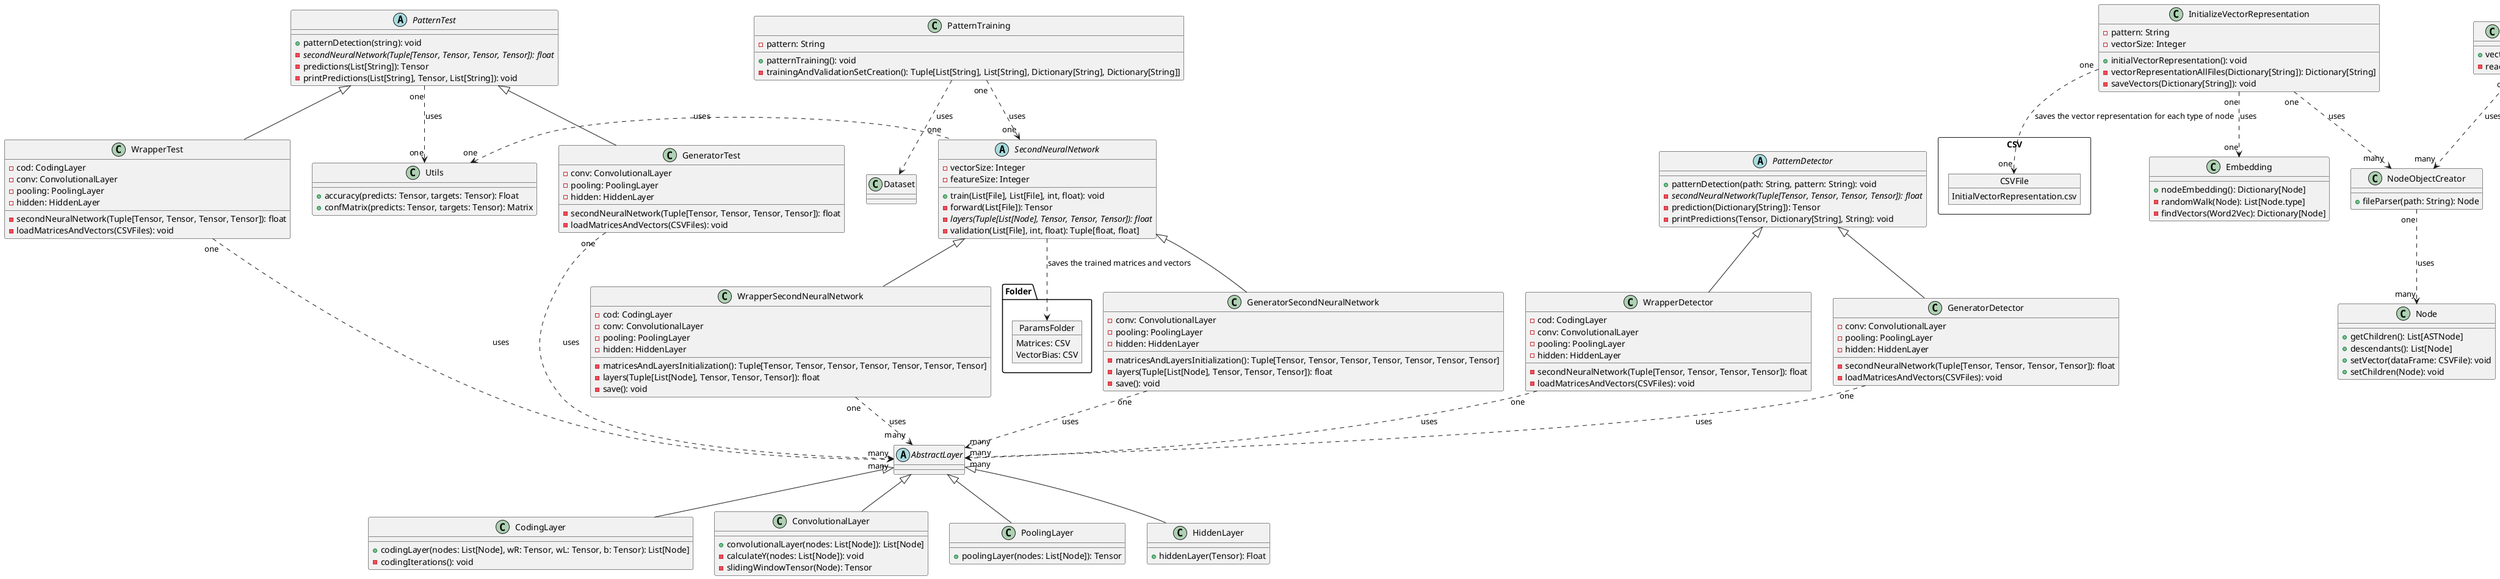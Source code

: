 @startuml TBCNN-model

' Initial Vector Representation

class InitializeVectorRepresentation {
    - pattern: String
    - vectorSize: Integer
    + initialVectorRepresentation(): void
    - vectorRepresentationAllFiles(Dictionary[String]): Dictionary[String]
    - saveVectors(Dictionary[String]): void
}


class Embedding {
    + nodeEmbedding(): Dictionary[Node]
    - randomWalk(Node): List[Node.type]
    - findVectors(Word2Vec): Dictionary[Node]
}

class Node {

    + getChildren(): List[ASTNode]
    + descendants(): List[Node]
    + setVector(dataFrame: CSVFile): void
    + setChildren(Node): void
}


class NodeObjectCreator {
    + fileParser(path: String): Node
}

package CSV <<Rectangle>> {
    object CSVFile {
        InitialVectorRepresentation.csv
    }
}


InitializeVectorRepresentation "one" ..> "one" Embedding : uses
InitializeVectorRepresentation "one" ..> "many" NodeObjectCreator : uses
NodeObjectCreator "one"..> "many" Node : uses

InitializeVectorRepresentation "one" ..> "one" CSVFile: saves the vector representation for each type of node


' Vector Representation

class VectorRepresentation {
    + vectorRepresentation(): void
    - readFolderDataSet(): String
}


class FirstNeuralNetwork {
    - MatrixWl: Tensor
    - MatrixWr: Tensor
    - VectorB: Tensor
    - nodes: List[Nodes]
    + train(): Tuple[List[Node], Tensor, Tensor, Tensor]
    - training_iterations(): Integer
}


package Vector <<Folder>> {
    object txtFile {
        fileName.txt
    }
}


VectorRepresentation "one" ..> "many" FirstNeuralNetwork : uses
VectorRepresentation "one" ..> "many" NodeObjectCreator : uses

FirstNeuralNetwork "one" ..> "one" txtFile: saves the vector representation for a data file


' Pattern training

class PatternTraining {
    - pattern: String
    + patternTraining(): void
    - trainingAndValidationSetCreation(): Tuple[List[String], List[String], Dictionary[String], Dictionary[String]]
}


' Layers
class CodingLayer extends AbstractLayer{
    + codingLayer(nodes: List[Node], wR: Tensor, wL: Tensor, b: Tensor): List[Node]
    - codingIterations(): void
}

class ConvolutionalLayer extends AbstractLayer{
    + convolutionalLayer(nodes: List[Node]): List[Node]
    - calculateY(nodes: List[Node]): void
    - slidingWindowTensor(Node): Tensor
}


class PoolingLayer extends AbstractLayer{
    + poolingLayer(nodes: List[Node]): Tensor
}

class HiddenLayer extends AbstractLayer{
    + hiddenLayer(Tensor): Float
}

abstract class AbstractLayer {
}
'Second Neural Network

abstract class SecondNeuralNetwork {
    - vectorSize: Integer
    - featureSize: Integer 
    + train(List[File], List[File], int, float): void
    - forward(List[File]): Tensor
    - {abstract} layers(Tuple[List[Node], Tensor, Tensor, Tensor]): float
    - validation(List[File], int, float): Tuple[float, float]
}

class GeneratorSecondNeuralNetwork extends SecondNeuralNetwork {
    - conv: ConvolutionalLayer
    - pooling: PoolingLayer
    - hidden: HiddenLayer
    - matricesAndLayersInitialization(): Tuple[Tensor, Tensor, Tensor, Tensor, Tensor, Tensor, Tensor]
    - layers(Tuple[List[Node], Tensor, Tensor, Tensor]): float
    - save(): void
}

class WrapperSecondNeuralNetwork extends SecondNeuralNetwork {
    - cod: CodingLayer
    - conv: ConvolutionalLayer
    - pooling: PoolingLayer
    - hidden: HiddenLayer
    - matricesAndLayersInitialization(): Tuple[Tensor, Tensor, Tensor, Tensor, Tensor, Tensor, Tensor]
    - layers(Tuple[List[Node], Tensor, Tensor, Tensor]): float
    - save(): void
}

class Dataset {

}

package Folder <<Folder>> {
    object ParamsFolder{
        Matrices: CSV
        VectorBias: CSV
    }
}


class Utils{
    + accuracy(predicts: Tensor, targets: Tensor): Float
    + confMatrix(predicts: Tensor, targets: Tensor): Matrix
}


PatternTraining "one" ..> "one" SecondNeuralNetwork : uses
PatternTraining ..> Dataset : uses
SecondNeuralNetwork "one" .left.> "one" Utils : uses

GeneratorSecondNeuralNetwork "one"..> "many" AbstractLayer: uses
WrapperSecondNeuralNetwork "one"..> "many" AbstractLayer: uses

SecondNeuralNetwork ..>  ParamsFolder: saves the trained matrices and vectors


' Pattern detector

abstract class PatternDetector {
    + patternDetection(path: String, pattern: String): void
    - {abstract} secondNeuralNetwork(Tuple[Tensor, Tensor, Tensor, Tensor]): float
    - prediction(Dictionary[String]): Tensor
    - printPredictions(Tensor, Dictionary[String], String): void
}


'Test
class GeneratorDetector extends PatternDetector {
    - conv: ConvolutionalLayer
    - pooling: PoolingLayer
    - hidden: HiddenLayer
    - secondNeuralNetwork(Tuple[Tensor, Tensor, Tensor, Tensor]): float
    - loadMatricesAndVectors(CSVFiles): void
}

class WrapperDetector extends PatternDetector {
    - cod: CodingLayer
    - conv: ConvolutionalLayer
    - pooling: PoolingLayer
    - hidden: HiddenLayer
    - secondNeuralNetwork(Tuple[Tensor, Tensor, Tensor, Tensor]): float
    - loadMatricesAndVectors(CSVFiles): void
}



GeneratorDetector "one"..> "many" AbstractLayer: uses
WrapperDetector "one"..> "many" AbstractLayer: uses


' pattern test

abstract class PatternTest {
    + patternDetection(string): void
    - {abstract} secondNeuralNetwork(Tuple[Tensor, Tensor, Tensor, Tensor]): float
    - predictions(List[String]): Tensor
    - printPredictions(List[String], Tensor, List[String]): void
}


'Test
class GeneratorTest extends PatternTest {
    - conv: ConvolutionalLayer
    - pooling: PoolingLayer
    - hidden: HiddenLayer
    - secondNeuralNetwork(Tuple[Tensor, Tensor, Tensor, Tensor]): float
    - loadMatricesAndVectors(CSVFiles): void
}

class WrapperTest extends PatternTest {
    - cod: CodingLayer
    - conv: ConvolutionalLayer
    - pooling: PoolingLayer
    - hidden: HiddenLayer
    - secondNeuralNetwork(Tuple[Tensor, Tensor, Tensor, Tensor]): float
    - loadMatricesAndVectors(CSVFiles): void
}


PatternTest "one" ..> "one" Utils : uses

GeneratorTest "one"..> "many" AbstractLayer: uses
WrapperTest "one"..> "many" AbstractLayer: uses

@enduml